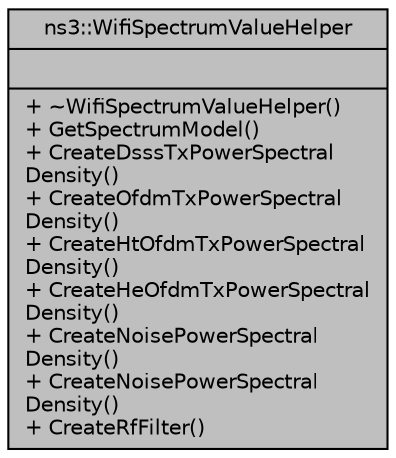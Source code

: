 digraph "ns3::WifiSpectrumValueHelper"
{
  edge [fontname="Helvetica",fontsize="10",labelfontname="Helvetica",labelfontsize="10"];
  node [fontname="Helvetica",fontsize="10",shape=record];
  Node1 [label="{ns3::WifiSpectrumValueHelper\n||+ ~WifiSpectrumValueHelper()\l+ GetSpectrumModel()\l+ CreateDsssTxPowerSpectral\lDensity()\l+ CreateOfdmTxPowerSpectral\lDensity()\l+ CreateHtOfdmTxPowerSpectral\lDensity()\l+ CreateHeOfdmTxPowerSpectral\lDensity()\l+ CreateNoisePowerSpectral\lDensity()\l+ CreateNoisePowerSpectral\lDensity()\l+ CreateRfFilter()\l}",height=0.2,width=0.4,color="black", fillcolor="grey75", style="filled", fontcolor="black"];
}

